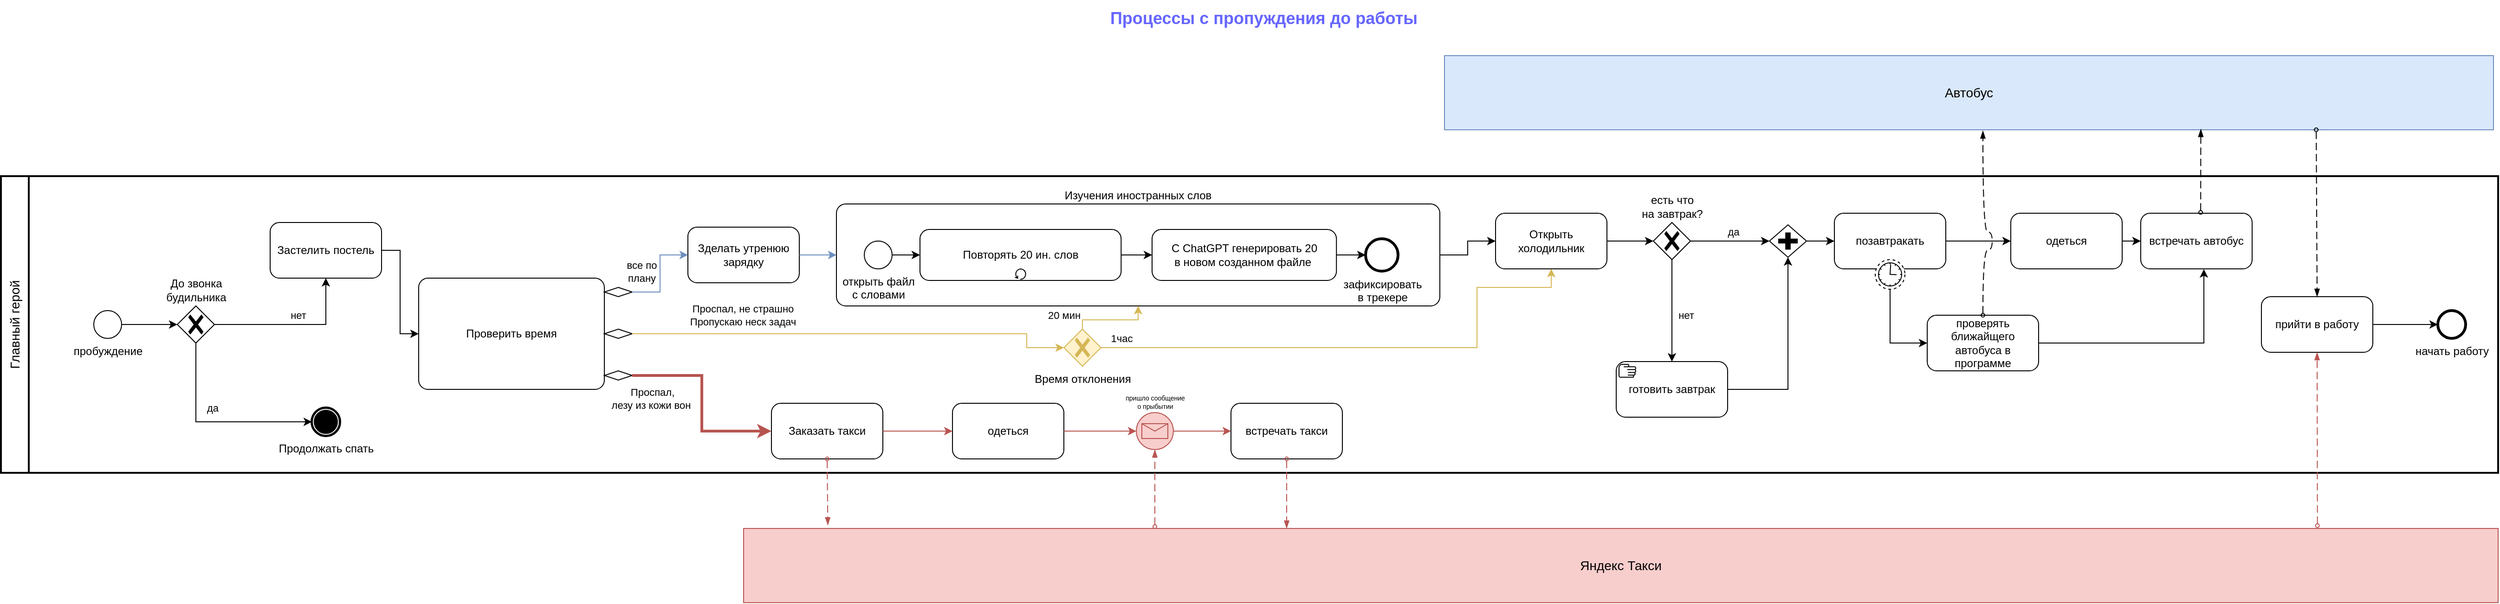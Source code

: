 <mxfile version="24.8.6">
  <diagram name="Page-1" id="c7488fd3-1785-93aa-aadb-54a6760d102a">
    <mxGraphModel dx="3306" dy="1188" grid="1" gridSize="10" guides="1" tooltips="1" connect="1" arrows="1" fold="1" page="1" pageScale="1" pageWidth="1100" pageHeight="850" background="none" math="0" shadow="0">
      <root>
        <mxCell id="0" />
        <mxCell id="1" parent="0" />
        <mxCell id="7Y5wj-1VT_a0WEVakrJJ-15" value="&lt;b&gt;&lt;font style=&quot;font-size: 18px;&quot;&gt;Процессы с пропуждения до работы&lt;/font&gt;&lt;/b&gt;" style="text;html=1;align=center;verticalAlign=middle;resizable=0;points=[];autosize=1;fontColor=#6666FF;" vertex="1" parent="1">
          <mxGeometry x="390" y="50" width="350" height="40" as="geometry" />
        </mxCell>
        <mxCell id="7Y5wj-1VT_a0WEVakrJJ-23" value="&lt;font style=&quot;font-size: 14px;&quot;&gt;Яндекс Такси&lt;/font&gt;" style="rounded=0;whiteSpace=wrap;html=1;fillColor=#f8cecc;strokeColor=#b85450;" vertex="1" parent="1">
          <mxGeometry x="5" y="620" width="1890" height="80" as="geometry" />
        </mxCell>
        <mxCell id="7Y5wj-1VT_a0WEVakrJJ-25" value="&lt;font style=&quot;font-size: 14px;&quot;&gt;Автобус&lt;/font&gt;" style="rounded=0;whiteSpace=wrap;html=1;fillColor=#dae8fc;strokeColor=#6c8ebf;" vertex="1" parent="1">
          <mxGeometry x="760" y="110" width="1130" height="80" as="geometry" />
        </mxCell>
        <mxCell id="7Y5wj-1VT_a0WEVakrJJ-17" value="&lt;font style=&quot;font-size: 14px;&quot;&gt;Главный герой&lt;/font&gt;" style="swimlane;html=1;startSize=30;fontStyle=0;collapsible=0;horizontal=0;swimlaneLine=1;swimlaneFillColor=#ffffff;strokeWidth=2;whiteSpace=wrap;" vertex="1" parent="1">
          <mxGeometry x="-795" y="240" width="2690" height="320" as="geometry" />
        </mxCell>
        <mxCell id="7Y5wj-1VT_a0WEVakrJJ-33" value="Продолжать спать" style="points=[[0.145,0.145,0],[0.5,0,0],[0.855,0.145,0],[1,0.5,0],[0.855,0.855,0],[0.5,1,0],[0.145,0.855,0],[0,0.5,0]];shape=mxgraph.bpmn.event;html=1;verticalLabelPosition=bottom;labelBackgroundColor=#ffffff;verticalAlign=top;align=center;perimeter=ellipsePerimeter;outlineConnect=0;aspect=fixed;outline=end;symbol=terminate;" vertex="1" parent="7Y5wj-1VT_a0WEVakrJJ-17">
          <mxGeometry x="335" y="250" width="30" height="30" as="geometry" />
        </mxCell>
        <mxCell id="7Y5wj-1VT_a0WEVakrJJ-37" value="да" style="edgeStyle=orthogonalEdgeStyle;rounded=0;orthogonalLoop=1;jettySize=auto;html=1;entryX=0;entryY=0.5;entryDx=0;entryDy=0;entryPerimeter=0;labelPosition=right;verticalLabelPosition=middle;align=left;verticalAlign=middle;" edge="1" parent="7Y5wj-1VT_a0WEVakrJJ-17" source="7Y5wj-1VT_a0WEVakrJJ-29" target="7Y5wj-1VT_a0WEVakrJJ-33">
          <mxGeometry x="-0.333" y="10" relative="1" as="geometry">
            <Array as="points">
              <mxPoint x="210" y="265" />
            </Array>
            <mxPoint as="offset" />
          </mxGeometry>
        </mxCell>
        <mxCell id="7Y5wj-1VT_a0WEVakrJJ-29" value="До звонка&lt;br&gt;будильника" style="points=[[0.25,0.25,0],[0.5,0,0],[0.75,0.25,0],[1,0.5,0],[0.75,0.75,0],[0.5,1,0],[0.25,0.75,0],[0,0.5,0]];shape=mxgraph.bpmn.gateway2;html=1;verticalLabelPosition=top;labelBackgroundColor=#ffffff;verticalAlign=bottom;align=center;perimeter=rhombusPerimeter;outlineConnect=0;outline=none;symbol=none;gwType=exclusive;horizontal=1;labelPosition=center;" vertex="1" parent="7Y5wj-1VT_a0WEVakrJJ-17">
          <mxGeometry x="190" y="140" width="40" height="40" as="geometry" />
        </mxCell>
        <mxCell id="7Y5wj-1VT_a0WEVakrJJ-46" value="Застелить постель" style="points=[[0.25,0,0],[0.5,0,0],[0.75,0,0],[1,0.25,0],[1,0.5,0],[1,0.75,0],[0.75,1,0],[0.5,1,0],[0.25,1,0],[0,0.75,0],[0,0.5,0],[0,0.25,0]];shape=mxgraph.bpmn.task;whiteSpace=wrap;rectStyle=rounded;size=10;html=1;container=1;expand=0;collapsible=0;taskMarker=abstract;" vertex="1" parent="7Y5wj-1VT_a0WEVakrJJ-17">
          <mxGeometry x="290" y="50" width="120" height="60" as="geometry" />
        </mxCell>
        <mxCell id="7Y5wj-1VT_a0WEVakrJJ-55" value="нет" style="edgeStyle=orthogonalEdgeStyle;rounded=0;orthogonalLoop=1;jettySize=auto;html=1;entryX=0.5;entryY=1;entryDx=0;entryDy=0;entryPerimeter=0;" edge="1" parent="7Y5wj-1VT_a0WEVakrJJ-17" source="7Y5wj-1VT_a0WEVakrJJ-29" target="7Y5wj-1VT_a0WEVakrJJ-46">
          <mxGeometry x="0.059" y="10" relative="1" as="geometry">
            <mxPoint as="offset" />
          </mxGeometry>
        </mxCell>
        <mxCell id="7Y5wj-1VT_a0WEVakrJJ-56" value="Проверить время" style="points=[[0.25,0,0],[0.5,0,0],[0.75,0,0],[1,0.25,0],[1,0.5,0],[1,0.75,0],[0.75,1,0],[0.5,1,0],[0.25,1,0],[0,0.75,0],[0,0.5,0],[0,0.25,0]];shape=mxgraph.bpmn.task;whiteSpace=wrap;rectStyle=rounded;size=10;html=1;container=1;expand=0;collapsible=0;taskMarker=abstract;" vertex="1" parent="7Y5wj-1VT_a0WEVakrJJ-17">
          <mxGeometry x="450" y="110" width="200" height="120" as="geometry" />
        </mxCell>
        <mxCell id="7Y5wj-1VT_a0WEVakrJJ-57" style="edgeStyle=orthogonalEdgeStyle;rounded=0;orthogonalLoop=1;jettySize=auto;html=1;entryX=0;entryY=0.5;entryDx=0;entryDy=0;entryPerimeter=0;" edge="1" parent="7Y5wj-1VT_a0WEVakrJJ-17" source="7Y5wj-1VT_a0WEVakrJJ-46" target="7Y5wj-1VT_a0WEVakrJJ-56">
          <mxGeometry relative="1" as="geometry" />
        </mxCell>
        <mxCell id="7Y5wj-1VT_a0WEVakrJJ-63" value="" style="strokeWidth=1;html=1;shape=mxgraph.flowchart.decision;whiteSpace=wrap;" vertex="1" parent="7Y5wj-1VT_a0WEVakrJJ-17">
          <mxGeometry x="650" y="120" width="30" height="10" as="geometry" />
        </mxCell>
        <mxCell id="7Y5wj-1VT_a0WEVakrJJ-75" value="" style="strokeWidth=1;html=1;shape=mxgraph.flowchart.decision;whiteSpace=wrap;" vertex="1" parent="7Y5wj-1VT_a0WEVakrJJ-17">
          <mxGeometry x="650" y="165" width="30" height="10" as="geometry" />
        </mxCell>
        <mxCell id="7Y5wj-1VT_a0WEVakrJJ-78" value="" style="strokeWidth=1;html=1;shape=mxgraph.flowchart.decision;whiteSpace=wrap;" vertex="1" parent="7Y5wj-1VT_a0WEVakrJJ-17">
          <mxGeometry x="650" y="210" width="30" height="10" as="geometry" />
        </mxCell>
        <mxCell id="7Y5wj-1VT_a0WEVakrJJ-83" value="Зделать утренюю зарядку" style="points=[[0.25,0,0],[0.5,0,0],[0.75,0,0],[1,0.25,0],[1,0.5,0],[1,0.75,0],[0.75,1,0],[0.5,1,0],[0.25,1,0],[0,0.75,0],[0,0.5,0],[0,0.25,0]];shape=mxgraph.bpmn.task;whiteSpace=wrap;rectStyle=rounded;size=10;html=1;container=1;expand=0;collapsible=0;taskMarker=abstract;" vertex="1" parent="7Y5wj-1VT_a0WEVakrJJ-17">
          <mxGeometry x="740" y="55" width="120" height="60" as="geometry" />
        </mxCell>
        <mxCell id="7Y5wj-1VT_a0WEVakrJJ-88" value="все по&lt;br&gt;плану" style="edgeStyle=orthogonalEdgeStyle;rounded=0;orthogonalLoop=1;jettySize=auto;html=1;fillColor=#dae8fc;strokeColor=#6c8ebf;exitX=1;exitY=0.5;exitDx=0;exitDy=0;exitPerimeter=0;entryX=0;entryY=0.5;entryDx=0;entryDy=0;entryPerimeter=0;" edge="1" parent="7Y5wj-1VT_a0WEVakrJJ-17" source="7Y5wj-1VT_a0WEVakrJJ-63" target="7Y5wj-1VT_a0WEVakrJJ-83">
          <mxGeometry x="0.04" y="20" relative="1" as="geometry">
            <mxPoint x="680" y="120" as="sourcePoint" />
            <mxPoint x="830" y="110" as="targetPoint" />
            <Array as="points">
              <mxPoint x="710" y="125" />
              <mxPoint x="710" y="85" />
            </Array>
            <mxPoint as="offset" />
          </mxGeometry>
        </mxCell>
        <mxCell id="7Y5wj-1VT_a0WEVakrJJ-129" value="1час" style="edgeStyle=orthogonalEdgeStyle;rounded=0;orthogonalLoop=1;jettySize=auto;html=1;entryX=0.5;entryY=1;entryDx=0;entryDy=0;entryPerimeter=0;fillColor=#fff2cc;strokeColor=#d6b656;exitX=1;exitY=0.5;exitDx=0;exitDy=0;exitPerimeter=0;" edge="1" parent="7Y5wj-1VT_a0WEVakrJJ-17" source="7Y5wj-1VT_a0WEVakrJJ-126" target="7Y5wj-1VT_a0WEVakrJJ-128">
          <mxGeometry x="-0.922" y="10" relative="1" as="geometry">
            <mxPoint x="1590" y="110" as="targetPoint" />
            <Array as="points">
              <mxPoint x="1590" y="185" />
              <mxPoint x="1590" y="120" />
              <mxPoint x="1670" y="120" />
            </Array>
            <mxPoint as="offset" />
          </mxGeometry>
        </mxCell>
        <mxCell id="7Y5wj-1VT_a0WEVakrJJ-109" value="Изучения иностранных слов" style="points=[[0.25,0,0],[0.5,0,0],[0.75,0,0],[1,0.25,0],[1,0.5,0],[1,0.75,0],[0.75,1,0],[0.5,1,0],[0.25,1,0],[0,0.75,0],[0,0.5,0],[0,0.25,0]];shape=mxgraph.bpmn.task;whiteSpace=wrap;rectStyle=rounded;size=10;html=1;container=1;expand=0;collapsible=0;taskMarker=abstract;labelPosition=center;verticalLabelPosition=top;align=center;verticalAlign=bottom;" vertex="1" parent="7Y5wj-1VT_a0WEVakrJJ-17">
          <mxGeometry x="900" y="30" width="650" height="110" as="geometry" />
        </mxCell>
        <mxCell id="7Y5wj-1VT_a0WEVakrJJ-110" value="Повторять 20 ин. слов" style="points=[[0.25,0,0],[0.5,0,0],[0.75,0,0],[1,0.25,0],[1,0.5,0],[1,0.75,0],[0.75,1,0],[0.5,1,0],[0.25,1,0],[0,0.75,0],[0,0.5,0],[0,0.25,0]];shape=mxgraph.bpmn.task;whiteSpace=wrap;rectStyle=rounded;size=10;html=1;container=1;expand=0;collapsible=0;taskMarker=abstract;isLoopStandard=1;" vertex="1" parent="7Y5wj-1VT_a0WEVakrJJ-109">
          <mxGeometry x="90.004" y="27.5" width="216.667" height="55.0" as="geometry" />
        </mxCell>
        <mxCell id="7Y5wj-1VT_a0WEVakrJJ-119" style="edgeStyle=orthogonalEdgeStyle;rounded=0;orthogonalLoop=1;jettySize=auto;html=1;" edge="1" parent="7Y5wj-1VT_a0WEVakrJJ-109" source="7Y5wj-1VT_a0WEVakrJJ-86" target="7Y5wj-1VT_a0WEVakrJJ-118">
          <mxGeometry relative="1" as="geometry" />
        </mxCell>
        <mxCell id="7Y5wj-1VT_a0WEVakrJJ-86" value="С ChatGPT генерировать 20&lt;br&gt;в новом созданном файле&amp;nbsp;" style="points=[[0.25,0,0],[0.5,0,0],[0.75,0,0],[1,0.25,0],[1,0.5,0],[1,0.75,0],[0.75,1,0],[0.5,1,0],[0.25,1,0],[0,0.75,0],[0,0.5,0],[0,0.25,0]];shape=mxgraph.bpmn.task;whiteSpace=wrap;rectStyle=rounded;size=10;html=1;container=1;expand=0;collapsible=0;taskMarker=abstract;" vertex="1" parent="7Y5wj-1VT_a0WEVakrJJ-109">
          <mxGeometry x="340.005" y="27.5" width="198.611" height="55.0" as="geometry" />
        </mxCell>
        <mxCell id="7Y5wj-1VT_a0WEVakrJJ-111" style="edgeStyle=orthogonalEdgeStyle;rounded=0;orthogonalLoop=1;jettySize=auto;html=1;entryX=0;entryY=0.5;entryDx=0;entryDy=0;entryPerimeter=0;" edge="1" parent="7Y5wj-1VT_a0WEVakrJJ-109" source="7Y5wj-1VT_a0WEVakrJJ-110" target="7Y5wj-1VT_a0WEVakrJJ-86">
          <mxGeometry relative="1" as="geometry" />
        </mxCell>
        <mxCell id="7Y5wj-1VT_a0WEVakrJJ-120" style="edgeStyle=orthogonalEdgeStyle;rounded=0;orthogonalLoop=1;jettySize=auto;html=1;" edge="1" parent="7Y5wj-1VT_a0WEVakrJJ-109" source="7Y5wj-1VT_a0WEVakrJJ-117" target="7Y5wj-1VT_a0WEVakrJJ-110">
          <mxGeometry relative="1" as="geometry" />
        </mxCell>
        <mxCell id="7Y5wj-1VT_a0WEVakrJJ-117" value="открыть файл&lt;br&gt;с словами" style="points=[[0.145,0.145,0],[0.5,0,0],[0.855,0.145,0],[1,0.5,0],[0.855,0.855,0],[0.5,1,0],[0.145,0.855,0],[0,0.5,0]];shape=mxgraph.bpmn.event;html=1;verticalLabelPosition=bottom;labelBackgroundColor=#ffffff;verticalAlign=top;align=center;perimeter=ellipsePerimeter;outlineConnect=0;aspect=fixed;outline=standard;symbol=general;" vertex="1" parent="7Y5wj-1VT_a0WEVakrJJ-109">
          <mxGeometry x="30" y="40" width="30" height="30" as="geometry" />
        </mxCell>
        <mxCell id="7Y5wj-1VT_a0WEVakrJJ-118" value="зафиксировать&lt;br&gt;в трекере" style="points=[[0.145,0.145,0],[0.5,0,0],[0.855,0.145,0],[1,0.5,0],[0.855,0.855,0],[0.5,1,0],[0.145,0.855,0],[0,0.5,0]];shape=mxgraph.bpmn.event;html=1;verticalLabelPosition=bottom;labelBackgroundColor=#ffffff;verticalAlign=top;align=center;perimeter=ellipsePerimeter;outlineConnect=0;aspect=fixed;outline=end;symbol=terminate2;" vertex="1" parent="7Y5wj-1VT_a0WEVakrJJ-109">
          <mxGeometry x="570" y="37.5" width="35" height="35" as="geometry" />
        </mxCell>
        <mxCell id="7Y5wj-1VT_a0WEVakrJJ-112" style="edgeStyle=orthogonalEdgeStyle;rounded=0;orthogonalLoop=1;jettySize=auto;html=1;entryX=0;entryY=0.5;entryDx=0;entryDy=0;entryPerimeter=0;fillColor=#dae8fc;strokeColor=#6c8ebf;" edge="1" parent="7Y5wj-1VT_a0WEVakrJJ-17" source="7Y5wj-1VT_a0WEVakrJJ-83" target="7Y5wj-1VT_a0WEVakrJJ-109">
          <mxGeometry relative="1" as="geometry" />
        </mxCell>
        <mxCell id="7Y5wj-1VT_a0WEVakrJJ-114" value="пробуждение" style="points=[[0.145,0.145,0],[0.5,0,0],[0.855,0.145,0],[1,0.5,0],[0.855,0.855,0],[0.5,1,0],[0.145,0.855,0],[0,0.5,0]];shape=mxgraph.bpmn.event;html=1;verticalLabelPosition=bottom;labelBackgroundColor=#ffffff;verticalAlign=top;align=center;perimeter=ellipsePerimeter;outlineConnect=0;aspect=fixed;outline=standard;symbol=general;" vertex="1" parent="7Y5wj-1VT_a0WEVakrJJ-17">
          <mxGeometry x="100" y="145" width="30" height="30" as="geometry" />
        </mxCell>
        <mxCell id="7Y5wj-1VT_a0WEVakrJJ-115" style="edgeStyle=orthogonalEdgeStyle;rounded=0;orthogonalLoop=1;jettySize=auto;html=1;entryX=0;entryY=0.5;entryDx=0;entryDy=0;entryPerimeter=0;" edge="1" parent="7Y5wj-1VT_a0WEVakrJJ-17" source="7Y5wj-1VT_a0WEVakrJJ-114" target="7Y5wj-1VT_a0WEVakrJJ-29">
          <mxGeometry relative="1" as="geometry" />
        </mxCell>
        <mxCell id="7Y5wj-1VT_a0WEVakrJJ-116" value="Проспал, не страшно&lt;br&gt;Пропускаю неск задач" style="edgeStyle=orthogonalEdgeStyle;rounded=0;orthogonalLoop=1;jettySize=auto;html=1;fillColor=#fff2cc;strokeColor=#d6b656;entryX=0;entryY=0.5;entryDx=0;entryDy=0;entryPerimeter=0;" edge="1" parent="7Y5wj-1VT_a0WEVakrJJ-17" source="7Y5wj-1VT_a0WEVakrJJ-75" target="7Y5wj-1VT_a0WEVakrJJ-126">
          <mxGeometry x="-0.504" y="20" relative="1" as="geometry">
            <mxPoint x="1210" y="210" as="targetPoint" />
            <Array as="points">
              <mxPoint x="1105" y="170" />
              <mxPoint x="1105" y="185" />
            </Array>
            <mxPoint as="offset" />
          </mxGeometry>
        </mxCell>
        <mxCell id="7Y5wj-1VT_a0WEVakrJJ-127" value="20 мин" style="edgeStyle=orthogonalEdgeStyle;rounded=0;orthogonalLoop=1;jettySize=auto;html=1;fillColor=#fff2cc;strokeColor=#d6b656;" edge="1" parent="7Y5wj-1VT_a0WEVakrJJ-17" source="7Y5wj-1VT_a0WEVakrJJ-126" target="7Y5wj-1VT_a0WEVakrJJ-109">
          <mxGeometry x="-0.765" y="21" relative="1" as="geometry">
            <Array as="points">
              <mxPoint x="1165" y="155" />
              <mxPoint x="1225" y="155" />
            </Array>
            <mxPoint x="-20" y="16" as="offset" />
          </mxGeometry>
        </mxCell>
        <mxCell id="7Y5wj-1VT_a0WEVakrJJ-128" value="Открыть холодильник" style="points=[[0.25,0,0],[0.5,0,0],[0.75,0,0],[1,0.25,0],[1,0.5,0],[1,0.75,0],[0.75,1,0],[0.5,1,0],[0.25,1,0],[0,0.75,0],[0,0.5,0],[0,0.25,0]];shape=mxgraph.bpmn.task;whiteSpace=wrap;rectStyle=rounded;size=10;html=1;container=1;expand=0;collapsible=0;taskMarker=abstract;" vertex="1" parent="7Y5wj-1VT_a0WEVakrJJ-17">
          <mxGeometry x="1610" y="40" width="120" height="60" as="geometry" />
        </mxCell>
        <mxCell id="7Y5wj-1VT_a0WEVakrJJ-130" value="есть что&lt;br&gt;на завтрак?" style="points=[[0.25,0.25,0],[0.5,0,0],[0.75,0.25,0],[1,0.5,0],[0.75,0.75,0],[0.5,1,0],[0.25,0.75,0],[0,0.5,0]];shape=mxgraph.bpmn.gateway2;html=1;verticalLabelPosition=top;labelBackgroundColor=#ffffff;verticalAlign=bottom;align=center;perimeter=rhombusPerimeter;outlineConnect=0;outline=none;symbol=none;gwType=exclusive;horizontal=1;labelPosition=center;" vertex="1" parent="7Y5wj-1VT_a0WEVakrJJ-17">
          <mxGeometry x="1780" y="50" width="40" height="40" as="geometry" />
        </mxCell>
        <mxCell id="7Y5wj-1VT_a0WEVakrJJ-132" style="edgeStyle=orthogonalEdgeStyle;rounded=0;orthogonalLoop=1;jettySize=auto;html=1;entryX=0;entryY=0.5;entryDx=0;entryDy=0;entryPerimeter=0;" edge="1" parent="7Y5wj-1VT_a0WEVakrJJ-17" source="7Y5wj-1VT_a0WEVakrJJ-128" target="7Y5wj-1VT_a0WEVakrJJ-130">
          <mxGeometry relative="1" as="geometry" />
        </mxCell>
        <mxCell id="7Y5wj-1VT_a0WEVakrJJ-123" value="Заказать такси" style="points=[[0.25,0,0],[0.5,0,0],[0.75,0,0],[1,0.25,0],[1,0.5,0],[1,0.75,0],[0.75,1,0],[0.5,1,0],[0.25,1,0],[0,0.75,0],[0,0.5,0],[0,0.25,0]];shape=mxgraph.bpmn.task;whiteSpace=wrap;rectStyle=rounded;size=10;html=1;container=1;expand=0;collapsible=0;taskMarker=abstract;" vertex="1" parent="7Y5wj-1VT_a0WEVakrJJ-17">
          <mxGeometry x="830" y="245" width="120" height="60" as="geometry" />
        </mxCell>
        <mxCell id="7Y5wj-1VT_a0WEVakrJJ-125" value="&amp;nbsp;Проспал, &lt;br&gt;лезу из кожи вон" style="edgeStyle=orthogonalEdgeStyle;rounded=0;orthogonalLoop=1;jettySize=auto;html=1;exitX=1;exitY=0.5;exitDx=0;exitDy=0;exitPerimeter=0;fillColor=#f8cecc;strokeColor=#b85450;strokeWidth=3;entryX=0;entryY=0.5;entryDx=0;entryDy=0;entryPerimeter=0;" edge="1" parent="7Y5wj-1VT_a0WEVakrJJ-17" source="7Y5wj-1VT_a0WEVakrJJ-78" target="7Y5wj-1VT_a0WEVakrJJ-123">
          <mxGeometry x="-0.809" y="-25" relative="1" as="geometry">
            <mxPoint x="760" y="134.895" as="targetPoint" />
            <mxPoint as="offset" />
          </mxGeometry>
        </mxCell>
        <mxCell id="7Y5wj-1VT_a0WEVakrJJ-126" value="Время отклонения" style="points=[[0.25,0.25,0],[0.5,0,0],[0.75,0.25,0],[1,0.5,0],[0.75,0.75,0],[0.5,1,0],[0.25,0.75,0],[0,0.5,0]];shape=mxgraph.bpmn.gateway2;html=1;verticalLabelPosition=bottom;labelBackgroundColor=#ffffff;verticalAlign=top;align=center;perimeter=rhombusPerimeter;outlineConnect=0;outline=none;symbol=none;gwType=exclusive;horizontal=1;labelPosition=center;fillColor=#fff2cc;strokeColor=#d6b656;" vertex="1" parent="7Y5wj-1VT_a0WEVakrJJ-17">
          <mxGeometry x="1145" y="165" width="40" height="40" as="geometry" />
        </mxCell>
        <mxCell id="7Y5wj-1VT_a0WEVakrJJ-171" value="готовить завтрак" style="points=[[0.25,0,0],[0.5,0,0],[0.75,0,0],[1,0.25,0],[1,0.5,0],[1,0.75,0],[0.75,1,0],[0.5,1,0],[0.25,1,0],[0,0.75,0],[0,0.5,0],[0,0.25,0]];shape=mxgraph.bpmn.task;whiteSpace=wrap;rectStyle=rounded;size=10;html=1;container=1;expand=0;collapsible=0;taskMarker=manual;" vertex="1" parent="7Y5wj-1VT_a0WEVakrJJ-17">
          <mxGeometry x="1740" y="200" width="120" height="60" as="geometry" />
        </mxCell>
        <mxCell id="7Y5wj-1VT_a0WEVakrJJ-173" value="нет" style="edgeStyle=orthogonalEdgeStyle;rounded=0;orthogonalLoop=1;jettySize=auto;html=1;entryX=0.5;entryY=0;entryDx=0;entryDy=0;entryPerimeter=0;" edge="1" parent="7Y5wj-1VT_a0WEVakrJJ-17" source="7Y5wj-1VT_a0WEVakrJJ-130" target="7Y5wj-1VT_a0WEVakrJJ-171">
          <mxGeometry x="0.091" y="15" relative="1" as="geometry">
            <mxPoint as="offset" />
          </mxGeometry>
        </mxCell>
        <mxCell id="7Y5wj-1VT_a0WEVakrJJ-174" style="edgeStyle=orthogonalEdgeStyle;rounded=0;orthogonalLoop=1;jettySize=auto;html=1;entryX=0;entryY=0.5;entryDx=0;entryDy=0;entryPerimeter=0;" edge="1" parent="7Y5wj-1VT_a0WEVakrJJ-17" source="7Y5wj-1VT_a0WEVakrJJ-109" target="7Y5wj-1VT_a0WEVakrJJ-128">
          <mxGeometry relative="1" as="geometry" />
        </mxCell>
        <mxCell id="7Y5wj-1VT_a0WEVakrJJ-179" value="одеться" style="points=[[0.25,0,0],[0.5,0,0],[0.75,0,0],[1,0.25,0],[1,0.5,0],[1,0.75,0],[0.75,1,0],[0.5,1,0],[0.25,1,0],[0,0.75,0],[0,0.5,0],[0,0.25,0]];shape=mxgraph.bpmn.task;whiteSpace=wrap;rectStyle=rounded;size=10;html=1;container=1;expand=0;collapsible=0;taskMarker=abstract;" vertex="1" parent="7Y5wj-1VT_a0WEVakrJJ-17">
          <mxGeometry x="1025" y="245" width="120" height="60" as="geometry" />
        </mxCell>
        <mxCell id="7Y5wj-1VT_a0WEVakrJJ-180" style="edgeStyle=orthogonalEdgeStyle;rounded=0;orthogonalLoop=1;jettySize=auto;html=1;entryX=0;entryY=0.5;entryDx=0;entryDy=0;entryPerimeter=0;fillColor=#f8cecc;strokeColor=#b85450;" edge="1" parent="7Y5wj-1VT_a0WEVakrJJ-17" source="7Y5wj-1VT_a0WEVakrJJ-123" target="7Y5wj-1VT_a0WEVakrJJ-179">
          <mxGeometry relative="1" as="geometry" />
        </mxCell>
        <mxCell id="7Y5wj-1VT_a0WEVakrJJ-187" value="" style="edgeStyle=orthogonalEdgeStyle;rounded=0;orthogonalLoop=1;jettySize=auto;html=1;entryX=0;entryY=0.5;entryDx=0;entryDy=0;entryPerimeter=0;fillColor=#f8cecc;strokeColor=#b85450;" edge="1" parent="7Y5wj-1VT_a0WEVakrJJ-17" source="7Y5wj-1VT_a0WEVakrJJ-179" target="7Y5wj-1VT_a0WEVakrJJ-186">
          <mxGeometry relative="1" as="geometry">
            <mxPoint x="350" y="515" as="sourcePoint" />
            <mxPoint x="430" y="515" as="targetPoint" />
          </mxGeometry>
        </mxCell>
        <mxCell id="7Y5wj-1VT_a0WEVakrJJ-188" style="edgeStyle=orthogonalEdgeStyle;rounded=0;orthogonalLoop=1;jettySize=auto;html=1;exitX=1;exitY=0.5;exitDx=0;exitDy=0;exitPerimeter=0;fillColor=#f8cecc;strokeColor=#b85450;" edge="1" parent="7Y5wj-1VT_a0WEVakrJJ-17" source="7Y5wj-1VT_a0WEVakrJJ-186">
          <mxGeometry relative="1" as="geometry">
            <mxPoint x="1325" y="275" as="targetPoint" />
          </mxGeometry>
        </mxCell>
        <mxCell id="7Y5wj-1VT_a0WEVakrJJ-186" value="пришло сообщение&lt;br style=&quot;font-size: 7px;&quot;&gt;о прыбытии" style="points=[[0.145,0.145,0],[0.5,0,0],[0.855,0.145,0],[1,0.5,0],[0.855,0.855,0],[0.5,1,0],[0.145,0.855,0],[0,0.5,0]];shape=mxgraph.bpmn.event;html=1;verticalLabelPosition=top;labelBackgroundColor=#ffffff;verticalAlign=bottom;align=center;perimeter=ellipsePerimeter;outlineConnect=0;aspect=fixed;outline=standard;symbol=message;fillColor=#f8cecc;strokeColor=#b85450;labelPosition=center;fontSize=7;" vertex="1" parent="7Y5wj-1VT_a0WEVakrJJ-17">
          <mxGeometry x="1223" y="255" width="40" height="40" as="geometry" />
        </mxCell>
        <mxCell id="7Y5wj-1VT_a0WEVakrJJ-189" value="встречать такси" style="points=[[0.25,0,0],[0.5,0,0],[0.75,0,0],[1,0.25,0],[1,0.5,0],[1,0.75,0],[0.75,1,0],[0.5,1,0],[0.25,1,0],[0,0.75,0],[0,0.5,0],[0,0.25,0]];shape=mxgraph.bpmn.task;whiteSpace=wrap;rectStyle=rounded;size=10;html=1;container=1;expand=0;collapsible=0;taskMarker=abstract;" vertex="1" parent="7Y5wj-1VT_a0WEVakrJJ-17">
          <mxGeometry x="1325" y="245" width="120" height="60" as="geometry" />
        </mxCell>
        <mxCell id="7Y5wj-1VT_a0WEVakrJJ-234" value="" style="dashed=1;dashPattern=8 4;endArrow=blockThin;endFill=1;startArrow=oval;startFill=0;endSize=6;startSize=4;html=1;rounded=0;exitX=0.5;exitY=1;exitDx=0;exitDy=0;exitPerimeter=0;entryX=0.062;entryY=0.006;entryDx=0;entryDy=0;entryPerimeter=0;fillColor=#f8cecc;strokeColor=#b85450;" edge="1" parent="7Y5wj-1VT_a0WEVakrJJ-17">
          <mxGeometry width="160" relative="1" as="geometry">
            <mxPoint x="1385" y="305" as="sourcePoint" />
            <mxPoint x="1385" y="380" as="targetPoint" />
          </mxGeometry>
        </mxCell>
        <mxCell id="7Y5wj-1VT_a0WEVakrJJ-287" value="" style="points=[[0.25,0.25,0],[0.5,0,0],[0.75,0.25,0],[1,0.5,0],[0.75,0.75,0],[0.5,1,0],[0.25,0.75,0],[0,0.5,0]];shape=mxgraph.bpmn.gateway2;html=1;verticalLabelPosition=bottom;labelBackgroundColor=#ffffff;verticalAlign=top;align=center;perimeter=rhombusPerimeter;outlineConnect=0;outline=none;symbol=none;gwType=parallel;" vertex="1" parent="7Y5wj-1VT_a0WEVakrJJ-17">
          <mxGeometry x="1905" y="52.5" width="40" height="35" as="geometry" />
        </mxCell>
        <mxCell id="7Y5wj-1VT_a0WEVakrJJ-172" value="да" style="edgeStyle=orthogonalEdgeStyle;rounded=0;orthogonalLoop=1;jettySize=auto;html=1;entryX=0;entryY=0.5;entryDx=0;entryDy=0;entryPerimeter=0;" edge="1" parent="7Y5wj-1VT_a0WEVakrJJ-17" source="7Y5wj-1VT_a0WEVakrJJ-130" target="7Y5wj-1VT_a0WEVakrJJ-287">
          <mxGeometry x="0.077" y="10" relative="1" as="geometry">
            <mxPoint x="1885" y="70" as="targetPoint" />
            <mxPoint as="offset" />
          </mxGeometry>
        </mxCell>
        <mxCell id="7Y5wj-1VT_a0WEVakrJJ-288" style="edgeStyle=orthogonalEdgeStyle;rounded=0;orthogonalLoop=1;jettySize=auto;html=1;entryX=0.5;entryY=1;entryDx=0;entryDy=0;entryPerimeter=0;" edge="1" parent="7Y5wj-1VT_a0WEVakrJJ-17" source="7Y5wj-1VT_a0WEVakrJJ-171" target="7Y5wj-1VT_a0WEVakrJJ-287">
          <mxGeometry relative="1" as="geometry" />
        </mxCell>
        <mxCell id="7Y5wj-1VT_a0WEVakrJJ-289" value="позавтракать" style="points=[[0.25,0,0],[0.5,0,0],[0.75,0,0],[1,0.25,0],[1,0.5,0],[1,0.75,0],[0.75,1,0],[0.5,1,0],[0.25,1,0],[0,0.75,0],[0,0.5,0],[0,0.25,0]];shape=mxgraph.bpmn.task;whiteSpace=wrap;rectStyle=rounded;size=10;html=1;container=1;expand=0;collapsible=0;taskMarker=abstract;" vertex="1" parent="7Y5wj-1VT_a0WEVakrJJ-17">
          <mxGeometry x="1975" y="40" width="120" height="60" as="geometry" />
        </mxCell>
        <mxCell id="7Y5wj-1VT_a0WEVakrJJ-292" value="" style="points=[[0.145,0.145,0],[0.5,0,0],[0.855,0.145,0],[1,0.5,0],[0.855,0.855,0],[0.5,1,0],[0.145,0.855,0],[0,0.5,0]];shape=mxgraph.bpmn.event;html=1;verticalLabelPosition=bottom;labelBackgroundColor=#ffffff;verticalAlign=top;align=center;perimeter=ellipsePerimeter;outlineConnect=0;aspect=fixed;outline=eventNonint;symbol=timer;" vertex="1" parent="7Y5wj-1VT_a0WEVakrJJ-289">
          <mxGeometry x="44" y="50" width="32" height="32" as="geometry" />
        </mxCell>
        <mxCell id="7Y5wj-1VT_a0WEVakrJJ-290" style="edgeStyle=orthogonalEdgeStyle;rounded=0;orthogonalLoop=1;jettySize=auto;html=1;entryX=0;entryY=0.5;entryDx=0;entryDy=0;entryPerimeter=0;" edge="1" parent="7Y5wj-1VT_a0WEVakrJJ-17" source="7Y5wj-1VT_a0WEVakrJJ-287" target="7Y5wj-1VT_a0WEVakrJJ-289">
          <mxGeometry relative="1" as="geometry" />
        </mxCell>
        <mxCell id="7Y5wj-1VT_a0WEVakrJJ-293" value="проверять ближайщего автобуса в программе" style="points=[[0.25,0,0],[0.5,0,0],[0.75,0,0],[1,0.25,0],[1,0.5,0],[1,0.75,0],[0.75,1,0],[0.5,1,0],[0.25,1,0],[0,0.75,0],[0,0.5,0],[0,0.25,0]];shape=mxgraph.bpmn.task;whiteSpace=wrap;rectStyle=rounded;size=10;html=1;container=1;expand=0;collapsible=0;taskMarker=abstract;" vertex="1" parent="7Y5wj-1VT_a0WEVakrJJ-17">
          <mxGeometry x="2075" y="150" width="120" height="60" as="geometry" />
        </mxCell>
        <mxCell id="7Y5wj-1VT_a0WEVakrJJ-295" style="edgeStyle=orthogonalEdgeStyle;rounded=0;orthogonalLoop=1;jettySize=auto;html=1;entryX=0;entryY=0.5;entryDx=0;entryDy=0;entryPerimeter=0;" edge="1" parent="7Y5wj-1VT_a0WEVakrJJ-17" source="7Y5wj-1VT_a0WEVakrJJ-292" target="7Y5wj-1VT_a0WEVakrJJ-293">
          <mxGeometry relative="1" as="geometry">
            <Array as="points">
              <mxPoint x="2035" y="180" />
            </Array>
          </mxGeometry>
        </mxCell>
        <mxCell id="7Y5wj-1VT_a0WEVakrJJ-296" value="одеться" style="points=[[0.25,0,0],[0.5,0,0],[0.75,0,0],[1,0.25,0],[1,0.5,0],[1,0.75,0],[0.75,1,0],[0.5,1,0],[0.25,1,0],[0,0.75,0],[0,0.5,0],[0,0.25,0]];shape=mxgraph.bpmn.task;whiteSpace=wrap;rectStyle=rounded;size=10;html=1;container=1;expand=0;collapsible=0;taskMarker=abstract;" vertex="1" parent="7Y5wj-1VT_a0WEVakrJJ-17">
          <mxGeometry x="2165" y="40" width="120" height="60" as="geometry" />
        </mxCell>
        <mxCell id="7Y5wj-1VT_a0WEVakrJJ-297" style="edgeStyle=orthogonalEdgeStyle;rounded=0;orthogonalLoop=1;jettySize=auto;html=1;entryX=0;entryY=0.5;entryDx=0;entryDy=0;entryPerimeter=0;" edge="1" parent="7Y5wj-1VT_a0WEVakrJJ-17" source="7Y5wj-1VT_a0WEVakrJJ-289" target="7Y5wj-1VT_a0WEVakrJJ-296">
          <mxGeometry relative="1" as="geometry" />
        </mxCell>
        <mxCell id="7Y5wj-1VT_a0WEVakrJJ-300" value="встречать автобус" style="points=[[0.25,0,0],[0.5,0,0],[0.75,0,0],[1,0.25,0],[1,0.5,0],[1,0.75,0],[0.75,1,0],[0.5,1,0],[0.25,1,0],[0,0.75,0],[0,0.5,0],[0,0.25,0]];shape=mxgraph.bpmn.task;whiteSpace=wrap;rectStyle=rounded;size=10;html=1;container=1;expand=0;collapsible=0;taskMarker=abstract;" vertex="1" parent="7Y5wj-1VT_a0WEVakrJJ-17">
          <mxGeometry x="2305" y="40" width="120" height="60" as="geometry" />
        </mxCell>
        <mxCell id="7Y5wj-1VT_a0WEVakrJJ-303" style="edgeStyle=orthogonalEdgeStyle;rounded=0;orthogonalLoop=1;jettySize=auto;html=1;entryX=0;entryY=0.5;entryDx=0;entryDy=0;entryPerimeter=0;" edge="1" parent="7Y5wj-1VT_a0WEVakrJJ-17" source="7Y5wj-1VT_a0WEVakrJJ-296" target="7Y5wj-1VT_a0WEVakrJJ-300">
          <mxGeometry relative="1" as="geometry" />
        </mxCell>
        <mxCell id="7Y5wj-1VT_a0WEVakrJJ-305" style="edgeStyle=orthogonalEdgeStyle;rounded=0;orthogonalLoop=1;jettySize=auto;html=1;entryX=0.567;entryY=1.007;entryDx=0;entryDy=0;entryPerimeter=0;" edge="1" parent="7Y5wj-1VT_a0WEVakrJJ-17" source="7Y5wj-1VT_a0WEVakrJJ-293" target="7Y5wj-1VT_a0WEVakrJJ-300">
          <mxGeometry relative="1" as="geometry" />
        </mxCell>
        <mxCell id="7Y5wj-1VT_a0WEVakrJJ-307" value="прийти в работу" style="points=[[0.25,0,0],[0.5,0,0],[0.75,0,0],[1,0.25,0],[1,0.5,0],[1,0.75,0],[0.75,1,0],[0.5,1,0],[0.25,1,0],[0,0.75,0],[0,0.5,0],[0,0.25,0]];shape=mxgraph.bpmn.task;whiteSpace=wrap;rectStyle=rounded;size=10;html=1;container=1;expand=0;collapsible=0;taskMarker=abstract;" vertex="1" parent="7Y5wj-1VT_a0WEVakrJJ-17">
          <mxGeometry x="2435" y="130" width="120" height="60" as="geometry" />
        </mxCell>
        <mxCell id="7Y5wj-1VT_a0WEVakrJJ-312" value="начать работу" style="points=[[0.145,0.145,0],[0.5,0,0],[0.855,0.145,0],[1,0.5,0],[0.855,0.855,0],[0.5,1,0],[0.145,0.855,0],[0,0.5,0]];shape=mxgraph.bpmn.event;html=1;verticalLabelPosition=bottom;labelBackgroundColor=#ffffff;verticalAlign=top;align=center;perimeter=ellipsePerimeter;outlineConnect=0;aspect=fixed;outline=end;symbol=terminate2;" vertex="1" parent="7Y5wj-1VT_a0WEVakrJJ-17">
          <mxGeometry x="2625" y="145" width="30" height="30" as="geometry" />
        </mxCell>
        <mxCell id="7Y5wj-1VT_a0WEVakrJJ-314" style="edgeStyle=orthogonalEdgeStyle;rounded=0;orthogonalLoop=1;jettySize=auto;html=1;entryX=0;entryY=0.5;entryDx=0;entryDy=0;entryPerimeter=0;" edge="1" parent="7Y5wj-1VT_a0WEVakrJJ-17" source="7Y5wj-1VT_a0WEVakrJJ-307" target="7Y5wj-1VT_a0WEVakrJJ-312">
          <mxGeometry relative="1" as="geometry" />
        </mxCell>
        <mxCell id="7Y5wj-1VT_a0WEVakrJJ-176" value="" style="dashed=1;dashPattern=8 4;endArrow=blockThin;endFill=1;startArrow=oval;startFill=0;endSize=6;startSize=4;html=1;rounded=0;exitX=0.5;exitY=1;exitDx=0;exitDy=0;exitPerimeter=0;entryX=0.048;entryY=-0.044;entryDx=0;entryDy=0;entryPerimeter=0;fillColor=#f8cecc;strokeColor=#b85450;" edge="1" parent="1" source="7Y5wj-1VT_a0WEVakrJJ-123" target="7Y5wj-1VT_a0WEVakrJJ-23">
          <mxGeometry width="160" relative="1" as="geometry">
            <mxPoint x="310" y="300" as="sourcePoint" />
            <mxPoint x="470" y="300" as="targetPoint" />
          </mxGeometry>
        </mxCell>
        <mxCell id="7Y5wj-1VT_a0WEVakrJJ-235" value="" style="dashed=1;dashPattern=8 4;endArrow=blockThin;endFill=1;startArrow=oval;startFill=0;endSize=6;startSize=4;html=1;rounded=0;entryX=0.5;entryY=1;entryDx=0;entryDy=0;entryPerimeter=0;fillColor=#f8cecc;strokeColor=#b85450;" edge="1" parent="1" target="7Y5wj-1VT_a0WEVakrJJ-186">
          <mxGeometry width="160" relative="1" as="geometry">
            <mxPoint x="448" y="618" as="sourcePoint" />
            <mxPoint x="600" y="630" as="targetPoint" />
          </mxGeometry>
        </mxCell>
        <mxCell id="7Y5wj-1VT_a0WEVakrJJ-283" value="" style="dashed=1;dashPattern=8 4;endArrow=blockThin;endFill=1;startArrow=oval;startFill=0;endSize=6;startSize=4;html=1;rounded=0;exitX=0.897;exitY=-0.037;exitDx=0;exitDy=0;exitPerimeter=0;fillColor=#f8cecc;strokeColor=#b85450;entryX=0.5;entryY=1;entryDx=0;entryDy=0;entryPerimeter=0;" edge="1" parent="1" source="7Y5wj-1VT_a0WEVakrJJ-23" target="7Y5wj-1VT_a0WEVakrJJ-307">
          <mxGeometry width="160" relative="1" as="geometry">
            <mxPoint x="600" y="555" as="sourcePoint" />
            <mxPoint x="1748" y="470" as="targetPoint" />
          </mxGeometry>
        </mxCell>
        <mxCell id="7Y5wj-1VT_a0WEVakrJJ-301" value="" style="dashed=1;dashPattern=8 4;endArrow=blockThin;endFill=1;startArrow=oval;startFill=0;endSize=6;startSize=4;html=1;rounded=0;exitX=0.5;exitY=0;exitDx=0;exitDy=0;exitPerimeter=0;edgeStyle=orthogonalEdgeStyle;curved=1;" edge="1" parent="1" source="7Y5wj-1VT_a0WEVakrJJ-293">
          <mxGeometry width="160" relative="1" as="geometry">
            <mxPoint x="1360" y="380" as="sourcePoint" />
            <mxPoint x="1340" y="191" as="targetPoint" />
            <Array as="points">
              <mxPoint x="1340" y="320" />
              <mxPoint x="1350" y="320" />
              <mxPoint x="1350" y="300" />
              <mxPoint x="1340" y="300" />
              <mxPoint x="1340" y="191" />
            </Array>
          </mxGeometry>
        </mxCell>
        <mxCell id="7Y5wj-1VT_a0WEVakrJJ-302" value="" style="dashed=1;dashPattern=8 4;endArrow=blockThin;endFill=1;startArrow=oval;startFill=0;endSize=6;startSize=4;html=1;rounded=0;entryX=0.721;entryY=0.99;entryDx=0;entryDy=0;entryPerimeter=0;exitX=0.538;exitY=-0.014;exitDx=0;exitDy=0;exitPerimeter=0;" edge="1" parent="1" source="7Y5wj-1VT_a0WEVakrJJ-300" target="7Y5wj-1VT_a0WEVakrJJ-25">
          <mxGeometry width="160" relative="1" as="geometry">
            <mxPoint x="1630" y="260" as="sourcePoint" />
            <mxPoint x="1790" y="260" as="targetPoint" />
          </mxGeometry>
        </mxCell>
        <mxCell id="7Y5wj-1VT_a0WEVakrJJ-311" value="" style="dashed=1;dashPattern=8 4;endArrow=blockThin;endFill=1;startArrow=oval;startFill=0;endSize=6;startSize=4;html=1;rounded=0;entryX=0.5;entryY=0;entryDx=0;entryDy=0;entryPerimeter=0;exitX=0.831;exitY=1;exitDx=0;exitDy=0;exitPerimeter=0;" edge="1" parent="1" source="7Y5wj-1VT_a0WEVakrJJ-25" target="7Y5wj-1VT_a0WEVakrJJ-307">
          <mxGeometry width="160" relative="1" as="geometry">
            <mxPoint x="1585" y="289" as="sourcePoint" />
            <mxPoint x="1585" y="199" as="targetPoint" />
          </mxGeometry>
        </mxCell>
      </root>
    </mxGraphModel>
  </diagram>
</mxfile>
